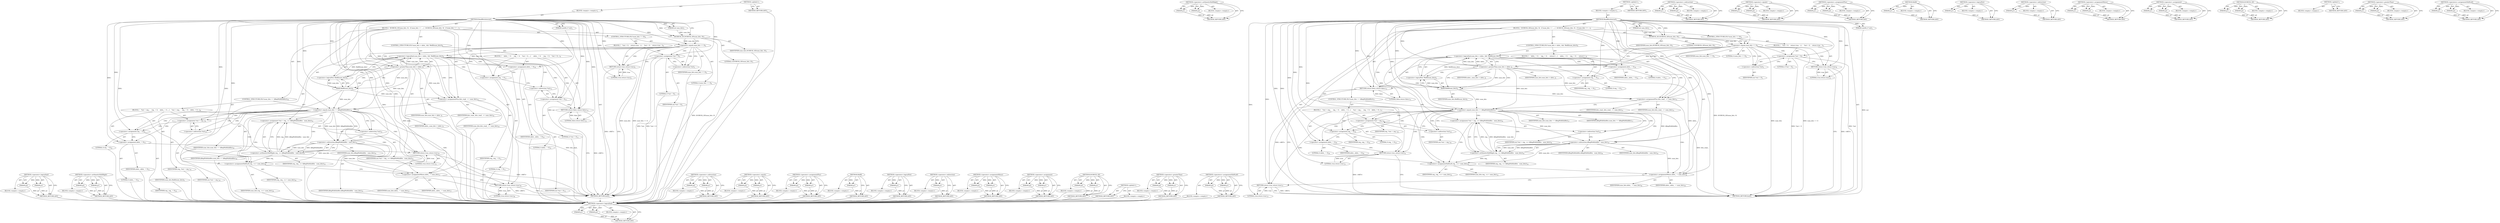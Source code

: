 digraph "&lt;operators&gt;.assignmentShiftLeft" {
vulnerable_119 [label=<(METHOD,&lt;operator&gt;.logicalAnd)>];
vulnerable_120 [label=<(PARAM,p1)>];
vulnerable_121 [label=<(PARAM,p2)>];
vulnerable_122 [label=<(BLOCK,&lt;empty&gt;,&lt;empty&gt;)>];
vulnerable_123 [label=<(METHOD_RETURN,ANY)>];
vulnerable_142 [label=<(METHOD,&lt;operator&gt;.arithmeticShiftRight)>];
vulnerable_143 [label=<(PARAM,p1)>];
vulnerable_144 [label=<(PARAM,p2)>];
vulnerable_145 [label=<(BLOCK,&lt;empty&gt;,&lt;empty&gt;)>];
vulnerable_146 [label=<(METHOD_RETURN,ANY)>];
vulnerable_6 [label=<(METHOD,&lt;global&gt;)<SUB>1</SUB>>];
vulnerable_7 [label=<(BLOCK,&lt;empty&gt;,&lt;empty&gt;)<SUB>1</SUB>>];
vulnerable_8 [label=<(METHOD,ReadBitsInternal)<SUB>1</SUB>>];
vulnerable_9 [label=<(PARAM,int num_bits)<SUB>1</SUB>>];
vulnerable_10 [label=<(PARAM,uint64_t* out)<SUB>1</SUB>>];
vulnerable_11 [label=<(BLOCK,{
  DCHECK_GE(num_bits, 0);

  if (num_bits == ...,{
  DCHECK_GE(num_bits, 0);

  if (num_bits == ...)<SUB>1</SUB>>];
vulnerable_12 [label=<(DCHECK_GE,DCHECK_GE(num_bits, 0))<SUB>2</SUB>>];
vulnerable_13 [label=<(IDENTIFIER,num_bits,DCHECK_GE(num_bits, 0))<SUB>2</SUB>>];
vulnerable_14 [label=<(LITERAL,0,DCHECK_GE(num_bits, 0))<SUB>2</SUB>>];
vulnerable_15 [label=<(CONTROL_STRUCTURE,IF,if (num_bits == 0))<SUB>4</SUB>>];
vulnerable_16 [label=<(&lt;operator&gt;.equals,num_bits == 0)<SUB>4</SUB>>];
vulnerable_17 [label=<(IDENTIFIER,num_bits,num_bits == 0)<SUB>4</SUB>>];
vulnerable_18 [label=<(LITERAL,0,num_bits == 0)<SUB>4</SUB>>];
vulnerable_19 [label=<(BLOCK,{
    *out = 0;
    return true;
  },{
    *out = 0;
    return true;
  })<SUB>4</SUB>>];
vulnerable_20 [label=<(&lt;operator&gt;.assignment,*out = 0)<SUB>5</SUB>>];
vulnerable_21 [label=<(&lt;operator&gt;.indirection,*out)<SUB>5</SUB>>];
vulnerable_22 [label=<(IDENTIFIER,out,*out = 0)<SUB>5</SUB>>];
vulnerable_23 [label=<(LITERAL,0,*out = 0)<SUB>5</SUB>>];
vulnerable_24 [label=<(RETURN,return true;,return true;)<SUB>6</SUB>>];
vulnerable_25 [label=<(LITERAL,true,return true;)<SUB>6</SUB>>];
vulnerable_26 [label=<(CONTROL_STRUCTURE,IF,if (num_bits &gt; nbits_ &amp;&amp; !Refill(num_bits)))<SUB>9</SUB>>];
vulnerable_27 [label=<(&lt;operator&gt;.logicalAnd,num_bits &gt; nbits_ &amp;&amp; !Refill(num_bits))<SUB>9</SUB>>];
vulnerable_28 [label=<(&lt;operator&gt;.greaterThan,num_bits &gt; nbits_)<SUB>9</SUB>>];
vulnerable_29 [label=<(IDENTIFIER,num_bits,num_bits &gt; nbits_)<SUB>9</SUB>>];
vulnerable_30 [label=<(IDENTIFIER,nbits_,num_bits &gt; nbits_)<SUB>9</SUB>>];
vulnerable_31 [label=<(&lt;operator&gt;.logicalNot,!Refill(num_bits))<SUB>9</SUB>>];
vulnerable_32 [label=<(Refill,Refill(num_bits))<SUB>9</SUB>>];
vulnerable_33 [label=<(IDENTIFIER,num_bits,Refill(num_bits))<SUB>9</SUB>>];
vulnerable_34 [label=<(BLOCK,{
     nbits_ = 0;
     reg_ = 0;
     return f...,{
     nbits_ = 0;
     reg_ = 0;
     return f...)<SUB>9</SUB>>];
vulnerable_35 [label=<(&lt;operator&gt;.assignment,nbits_ = 0)<SUB>10</SUB>>];
vulnerable_36 [label=<(IDENTIFIER,nbits_,nbits_ = 0)<SUB>10</SUB>>];
vulnerable_37 [label=<(LITERAL,0,nbits_ = 0)<SUB>10</SUB>>];
vulnerable_38 [label=<(&lt;operator&gt;.assignment,reg_ = 0)<SUB>11</SUB>>];
vulnerable_39 [label=<(IDENTIFIER,reg_,reg_ = 0)<SUB>11</SUB>>];
vulnerable_40 [label=<(LITERAL,0,reg_ = 0)<SUB>11</SUB>>];
vulnerable_41 [label=<(RETURN,return false;,return false;)<SUB>12</SUB>>];
vulnerable_42 [label=<(LITERAL,false,return false;)<SUB>12</SUB>>];
vulnerable_43 [label=<(&lt;operator&gt;.assignmentPlus,bits_read_ += num_bits)<SUB>15</SUB>>];
vulnerable_44 [label=<(IDENTIFIER,bits_read_,bits_read_ += num_bits)<SUB>15</SUB>>];
vulnerable_45 [label=<(IDENTIFIER,num_bits,bits_read_ += num_bits)<SUB>15</SUB>>];
vulnerable_46 [label=<(CONTROL_STRUCTURE,IF,if (num_bits == kRegWidthInBits))<SUB>17</SUB>>];
vulnerable_47 [label=<(&lt;operator&gt;.equals,num_bits == kRegWidthInBits)<SUB>17</SUB>>];
vulnerable_48 [label=<(IDENTIFIER,num_bits,num_bits == kRegWidthInBits)<SUB>17</SUB>>];
vulnerable_49 [label=<(IDENTIFIER,kRegWidthInBits,num_bits == kRegWidthInBits)<SUB>17</SUB>>];
vulnerable_50 [label=<(BLOCK,{
    *out = reg_;
    reg_ = 0;
    nbits_ = 0...,{
    *out = reg_;
    reg_ = 0;
    nbits_ = 0...)<SUB>17</SUB>>];
vulnerable_51 [label=<(&lt;operator&gt;.assignment,*out = reg_)<SUB>18</SUB>>];
vulnerable_52 [label=<(&lt;operator&gt;.indirection,*out)<SUB>18</SUB>>];
vulnerable_53 [label=<(IDENTIFIER,out,*out = reg_)<SUB>18</SUB>>];
vulnerable_54 [label=<(IDENTIFIER,reg_,*out = reg_)<SUB>18</SUB>>];
vulnerable_55 [label=<(&lt;operator&gt;.assignment,reg_ = 0)<SUB>19</SUB>>];
vulnerable_56 [label=<(IDENTIFIER,reg_,reg_ = 0)<SUB>19</SUB>>];
vulnerable_57 [label=<(LITERAL,0,reg_ = 0)<SUB>19</SUB>>];
vulnerable_58 [label=<(&lt;operator&gt;.assignment,nbits_ = 0)<SUB>20</SUB>>];
vulnerable_59 [label=<(IDENTIFIER,nbits_,nbits_ = 0)<SUB>20</SUB>>];
vulnerable_60 [label=<(LITERAL,0,nbits_ = 0)<SUB>20</SUB>>];
vulnerable_61 [label=<(RETURN,return true;,return true;)<SUB>21</SUB>>];
vulnerable_62 [label=<(LITERAL,true,return true;)<SUB>21</SUB>>];
vulnerable_63 [label=<(&lt;operator&gt;.assignment,*out = reg_ &gt;&gt; (kRegWidthInBits - num_bits))<SUB>24</SUB>>];
vulnerable_64 [label=<(&lt;operator&gt;.indirection,*out)<SUB>24</SUB>>];
vulnerable_65 [label=<(IDENTIFIER,out,*out = reg_ &gt;&gt; (kRegWidthInBits - num_bits))<SUB>24</SUB>>];
vulnerable_66 [label=<(&lt;operator&gt;.arithmeticShiftRight,reg_ &gt;&gt; (kRegWidthInBits - num_bits))<SUB>24</SUB>>];
vulnerable_67 [label=<(IDENTIFIER,reg_,reg_ &gt;&gt; (kRegWidthInBits - num_bits))<SUB>24</SUB>>];
vulnerable_68 [label=<(&lt;operator&gt;.subtraction,kRegWidthInBits - num_bits)<SUB>24</SUB>>];
vulnerable_69 [label=<(IDENTIFIER,kRegWidthInBits,kRegWidthInBits - num_bits)<SUB>24</SUB>>];
vulnerable_70 [label=<(IDENTIFIER,num_bits,kRegWidthInBits - num_bits)<SUB>24</SUB>>];
vulnerable_71 [label=<(&lt;operators&gt;.assignmentShiftLeft,reg_ &lt;&lt;= num_bits)<SUB>25</SUB>>];
vulnerable_72 [label=<(IDENTIFIER,reg_,reg_ &lt;&lt;= num_bits)<SUB>25</SUB>>];
vulnerable_73 [label=<(IDENTIFIER,num_bits,reg_ &lt;&lt;= num_bits)<SUB>25</SUB>>];
vulnerable_74 [label=<(&lt;operator&gt;.assignmentMinus,nbits_ -= num_bits)<SUB>26</SUB>>];
vulnerable_75 [label=<(IDENTIFIER,nbits_,nbits_ -= num_bits)<SUB>26</SUB>>];
vulnerable_76 [label=<(IDENTIFIER,num_bits,nbits_ -= num_bits)<SUB>26</SUB>>];
vulnerable_77 [label=<(RETURN,return true;,return true;)<SUB>27</SUB>>];
vulnerable_78 [label=<(LITERAL,true,return true;)<SUB>27</SUB>>];
vulnerable_79 [label=<(METHOD_RETURN,bool)<SUB>1</SUB>>];
vulnerable_81 [label=<(METHOD_RETURN,ANY)<SUB>1</SUB>>];
vulnerable_147 [label=<(METHOD,&lt;operator&gt;.subtraction)>];
vulnerable_148 [label=<(PARAM,p1)>];
vulnerable_149 [label=<(PARAM,p2)>];
vulnerable_150 [label=<(BLOCK,&lt;empty&gt;,&lt;empty&gt;)>];
vulnerable_151 [label=<(METHOD_RETURN,ANY)>];
vulnerable_105 [label=<(METHOD,&lt;operator&gt;.equals)>];
vulnerable_106 [label=<(PARAM,p1)>];
vulnerable_107 [label=<(PARAM,p2)>];
vulnerable_108 [label=<(BLOCK,&lt;empty&gt;,&lt;empty&gt;)>];
vulnerable_109 [label=<(METHOD_RETURN,ANY)>];
vulnerable_137 [label=<(METHOD,&lt;operator&gt;.assignmentPlus)>];
vulnerable_138 [label=<(PARAM,p1)>];
vulnerable_139 [label=<(PARAM,p2)>];
vulnerable_140 [label=<(BLOCK,&lt;empty&gt;,&lt;empty&gt;)>];
vulnerable_141 [label=<(METHOD_RETURN,ANY)>];
vulnerable_133 [label=<(METHOD,Refill)>];
vulnerable_134 [label=<(PARAM,p1)>];
vulnerable_135 [label=<(BLOCK,&lt;empty&gt;,&lt;empty&gt;)>];
vulnerable_136 [label=<(METHOD_RETURN,ANY)>];
vulnerable_129 [label=<(METHOD,&lt;operator&gt;.logicalNot)>];
vulnerable_130 [label=<(PARAM,p1)>];
vulnerable_131 [label=<(BLOCK,&lt;empty&gt;,&lt;empty&gt;)>];
vulnerable_132 [label=<(METHOD_RETURN,ANY)>];
vulnerable_115 [label=<(METHOD,&lt;operator&gt;.indirection)>];
vulnerable_116 [label=<(PARAM,p1)>];
vulnerable_117 [label=<(BLOCK,&lt;empty&gt;,&lt;empty&gt;)>];
vulnerable_118 [label=<(METHOD_RETURN,ANY)>];
vulnerable_157 [label=<(METHOD,&lt;operator&gt;.assignmentMinus)>];
vulnerable_158 [label=<(PARAM,p1)>];
vulnerable_159 [label=<(PARAM,p2)>];
vulnerable_160 [label=<(BLOCK,&lt;empty&gt;,&lt;empty&gt;)>];
vulnerable_161 [label=<(METHOD_RETURN,ANY)>];
vulnerable_110 [label=<(METHOD,&lt;operator&gt;.assignment)>];
vulnerable_111 [label=<(PARAM,p1)>];
vulnerable_112 [label=<(PARAM,p2)>];
vulnerable_113 [label=<(BLOCK,&lt;empty&gt;,&lt;empty&gt;)>];
vulnerable_114 [label=<(METHOD_RETURN,ANY)>];
vulnerable_100 [label=<(METHOD,DCHECK_GE)>];
vulnerable_101 [label=<(PARAM,p1)>];
vulnerable_102 [label=<(PARAM,p2)>];
vulnerable_103 [label=<(BLOCK,&lt;empty&gt;,&lt;empty&gt;)>];
vulnerable_104 [label=<(METHOD_RETURN,ANY)>];
vulnerable_94 [label=<(METHOD,&lt;global&gt;)<SUB>1</SUB>>];
vulnerable_95 [label=<(BLOCK,&lt;empty&gt;,&lt;empty&gt;)>];
vulnerable_96 [label=<(METHOD_RETURN,ANY)>];
vulnerable_124 [label=<(METHOD,&lt;operator&gt;.greaterThan)>];
vulnerable_125 [label=<(PARAM,p1)>];
vulnerable_126 [label=<(PARAM,p2)>];
vulnerable_127 [label=<(BLOCK,&lt;empty&gt;,&lt;empty&gt;)>];
vulnerable_128 [label=<(METHOD_RETURN,ANY)>];
vulnerable_152 [label=<(METHOD,&lt;operators&gt;.assignmentShiftLeft)>];
vulnerable_153 [label=<(PARAM,p1)>];
vulnerable_154 [label=<(PARAM,p2)>];
vulnerable_155 [label=<(BLOCK,&lt;empty&gt;,&lt;empty&gt;)>];
vulnerable_156 [label=<(METHOD_RETURN,ANY)>];
fixed_123 [label=<(METHOD,&lt;operator&gt;.logicalAnd)>];
fixed_124 [label=<(PARAM,p1)>];
fixed_125 [label=<(PARAM,p2)>];
fixed_126 [label=<(BLOCK,&lt;empty&gt;,&lt;empty&gt;)>];
fixed_127 [label=<(METHOD_RETURN,ANY)>];
fixed_146 [label=<(METHOD,&lt;operator&gt;.arithmeticShiftRight)>];
fixed_147 [label=<(PARAM,p1)>];
fixed_148 [label=<(PARAM,p2)>];
fixed_149 [label=<(BLOCK,&lt;empty&gt;,&lt;empty&gt;)>];
fixed_150 [label=<(METHOD_RETURN,ANY)>];
fixed_6 [label=<(METHOD,&lt;global&gt;)<SUB>1</SUB>>];
fixed_7 [label=<(BLOCK,&lt;empty&gt;,&lt;empty&gt;)<SUB>1</SUB>>];
fixed_8 [label=<(METHOD,ReadBitsInternal)<SUB>1</SUB>>];
fixed_9 [label=<(PARAM,int num_bits)<SUB>1</SUB>>];
fixed_10 [label=<(PARAM,uint64_t* out)<SUB>1</SUB>>];
fixed_11 [label=<(BLOCK,{
  DCHECK_GE(num_bits, 0);

  if (num_bits == ...,{
  DCHECK_GE(num_bits, 0);

  if (num_bits == ...)<SUB>1</SUB>>];
fixed_12 [label=<(DCHECK_GE,DCHECK_GE(num_bits, 0))<SUB>2</SUB>>];
fixed_13 [label=<(IDENTIFIER,num_bits,DCHECK_GE(num_bits, 0))<SUB>2</SUB>>];
fixed_14 [label=<(LITERAL,0,DCHECK_GE(num_bits, 0))<SUB>2</SUB>>];
fixed_15 [label=<(CONTROL_STRUCTURE,IF,if (num_bits == 0))<SUB>4</SUB>>];
fixed_16 [label=<(&lt;operator&gt;.equals,num_bits == 0)<SUB>4</SUB>>];
fixed_17 [label=<(IDENTIFIER,num_bits,num_bits == 0)<SUB>4</SUB>>];
fixed_18 [label=<(LITERAL,0,num_bits == 0)<SUB>4</SUB>>];
fixed_19 [label=<(BLOCK,{
    *out = 0;
    return true;
  },{
    *out = 0;
    return true;
  })<SUB>4</SUB>>];
fixed_20 [label=<(&lt;operator&gt;.assignment,*out = 0)<SUB>5</SUB>>];
fixed_21 [label=<(&lt;operator&gt;.indirection,*out)<SUB>5</SUB>>];
fixed_22 [label=<(IDENTIFIER,out,*out = 0)<SUB>5</SUB>>];
fixed_23 [label=<(LITERAL,0,*out = 0)<SUB>5</SUB>>];
fixed_24 [label=<(RETURN,return true;,return true;)<SUB>6</SUB>>];
fixed_25 [label=<(LITERAL,true,return true;)<SUB>6</SUB>>];
fixed_26 [label=<(CONTROL_STRUCTURE,IF,if (num_bits &gt; nbits_ &amp;&amp; !Refill(num_bits)))<SUB>9</SUB>>];
fixed_27 [label=<(&lt;operator&gt;.logicalAnd,num_bits &gt; nbits_ &amp;&amp; !Refill(num_bits))<SUB>9</SUB>>];
fixed_28 [label=<(&lt;operator&gt;.greaterThan,num_bits &gt; nbits_)<SUB>9</SUB>>];
fixed_29 [label=<(IDENTIFIER,num_bits,num_bits &gt; nbits_)<SUB>9</SUB>>];
fixed_30 [label=<(IDENTIFIER,nbits_,num_bits &gt; nbits_)<SUB>9</SUB>>];
fixed_31 [label=<(&lt;operator&gt;.logicalNot,!Refill(num_bits))<SUB>9</SUB>>];
fixed_32 [label=<(Refill,Refill(num_bits))<SUB>9</SUB>>];
fixed_33 [label=<(IDENTIFIER,num_bits,Refill(num_bits))<SUB>9</SUB>>];
fixed_34 [label=<(BLOCK,{
     nbits_ = 0;
     reg_ = 0;
    *out = 0;...,{
     nbits_ = 0;
     reg_ = 0;
    *out = 0;...)<SUB>9</SUB>>];
fixed_35 [label=<(&lt;operator&gt;.assignment,nbits_ = 0)<SUB>10</SUB>>];
fixed_36 [label=<(IDENTIFIER,nbits_,nbits_ = 0)<SUB>10</SUB>>];
fixed_37 [label=<(LITERAL,0,nbits_ = 0)<SUB>10</SUB>>];
fixed_38 [label=<(&lt;operator&gt;.assignment,reg_ = 0)<SUB>11</SUB>>];
fixed_39 [label=<(IDENTIFIER,reg_,reg_ = 0)<SUB>11</SUB>>];
fixed_40 [label=<(LITERAL,0,reg_ = 0)<SUB>11</SUB>>];
fixed_41 [label=<(&lt;operator&gt;.assignment,*out = 0)<SUB>12</SUB>>];
fixed_42 [label=<(&lt;operator&gt;.indirection,*out)<SUB>12</SUB>>];
fixed_43 [label=<(IDENTIFIER,out,*out = 0)<SUB>12</SUB>>];
fixed_44 [label=<(LITERAL,0,*out = 0)<SUB>12</SUB>>];
fixed_45 [label=<(RETURN,return false;,return false;)<SUB>13</SUB>>];
fixed_46 [label=<(LITERAL,false,return false;)<SUB>13</SUB>>];
fixed_47 [label=<(&lt;operator&gt;.assignmentPlus,bits_read_ += num_bits)<SUB>16</SUB>>];
fixed_48 [label=<(IDENTIFIER,bits_read_,bits_read_ += num_bits)<SUB>16</SUB>>];
fixed_49 [label=<(IDENTIFIER,num_bits,bits_read_ += num_bits)<SUB>16</SUB>>];
fixed_50 [label=<(CONTROL_STRUCTURE,IF,if (num_bits == kRegWidthInBits))<SUB>18</SUB>>];
fixed_51 [label=<(&lt;operator&gt;.equals,num_bits == kRegWidthInBits)<SUB>18</SUB>>];
fixed_52 [label=<(IDENTIFIER,num_bits,num_bits == kRegWidthInBits)<SUB>18</SUB>>];
fixed_53 [label=<(IDENTIFIER,kRegWidthInBits,num_bits == kRegWidthInBits)<SUB>18</SUB>>];
fixed_54 [label=<(BLOCK,{
    *out = reg_;
    reg_ = 0;
    nbits_ = 0...,{
    *out = reg_;
    reg_ = 0;
    nbits_ = 0...)<SUB>18</SUB>>];
fixed_55 [label=<(&lt;operator&gt;.assignment,*out = reg_)<SUB>19</SUB>>];
fixed_56 [label=<(&lt;operator&gt;.indirection,*out)<SUB>19</SUB>>];
fixed_57 [label=<(IDENTIFIER,out,*out = reg_)<SUB>19</SUB>>];
fixed_58 [label=<(IDENTIFIER,reg_,*out = reg_)<SUB>19</SUB>>];
fixed_59 [label=<(&lt;operator&gt;.assignment,reg_ = 0)<SUB>20</SUB>>];
fixed_60 [label=<(IDENTIFIER,reg_,reg_ = 0)<SUB>20</SUB>>];
fixed_61 [label=<(LITERAL,0,reg_ = 0)<SUB>20</SUB>>];
fixed_62 [label=<(&lt;operator&gt;.assignment,nbits_ = 0)<SUB>21</SUB>>];
fixed_63 [label=<(IDENTIFIER,nbits_,nbits_ = 0)<SUB>21</SUB>>];
fixed_64 [label=<(LITERAL,0,nbits_ = 0)<SUB>21</SUB>>];
fixed_65 [label=<(RETURN,return true;,return true;)<SUB>22</SUB>>];
fixed_66 [label=<(LITERAL,true,return true;)<SUB>22</SUB>>];
fixed_67 [label=<(&lt;operator&gt;.assignment,*out = reg_ &gt;&gt; (kRegWidthInBits - num_bits))<SUB>25</SUB>>];
fixed_68 [label=<(&lt;operator&gt;.indirection,*out)<SUB>25</SUB>>];
fixed_69 [label=<(IDENTIFIER,out,*out = reg_ &gt;&gt; (kRegWidthInBits - num_bits))<SUB>25</SUB>>];
fixed_70 [label=<(&lt;operator&gt;.arithmeticShiftRight,reg_ &gt;&gt; (kRegWidthInBits - num_bits))<SUB>25</SUB>>];
fixed_71 [label=<(IDENTIFIER,reg_,reg_ &gt;&gt; (kRegWidthInBits - num_bits))<SUB>25</SUB>>];
fixed_72 [label=<(&lt;operator&gt;.subtraction,kRegWidthInBits - num_bits)<SUB>25</SUB>>];
fixed_73 [label=<(IDENTIFIER,kRegWidthInBits,kRegWidthInBits - num_bits)<SUB>25</SUB>>];
fixed_74 [label=<(IDENTIFIER,num_bits,kRegWidthInBits - num_bits)<SUB>25</SUB>>];
fixed_75 [label=<(&lt;operators&gt;.assignmentShiftLeft,reg_ &lt;&lt;= num_bits)<SUB>26</SUB>>];
fixed_76 [label=<(IDENTIFIER,reg_,reg_ &lt;&lt;= num_bits)<SUB>26</SUB>>];
fixed_77 [label=<(IDENTIFIER,num_bits,reg_ &lt;&lt;= num_bits)<SUB>26</SUB>>];
fixed_78 [label=<(&lt;operator&gt;.assignmentMinus,nbits_ -= num_bits)<SUB>27</SUB>>];
fixed_79 [label=<(IDENTIFIER,nbits_,nbits_ -= num_bits)<SUB>27</SUB>>];
fixed_80 [label=<(IDENTIFIER,num_bits,nbits_ -= num_bits)<SUB>27</SUB>>];
fixed_81 [label=<(RETURN,return true;,return true;)<SUB>28</SUB>>];
fixed_82 [label=<(LITERAL,true,return true;)<SUB>28</SUB>>];
fixed_83 [label=<(METHOD_RETURN,bool)<SUB>1</SUB>>];
fixed_85 [label=<(METHOD_RETURN,ANY)<SUB>1</SUB>>];
fixed_151 [label=<(METHOD,&lt;operator&gt;.subtraction)>];
fixed_152 [label=<(PARAM,p1)>];
fixed_153 [label=<(PARAM,p2)>];
fixed_154 [label=<(BLOCK,&lt;empty&gt;,&lt;empty&gt;)>];
fixed_155 [label=<(METHOD_RETURN,ANY)>];
fixed_109 [label=<(METHOD,&lt;operator&gt;.equals)>];
fixed_110 [label=<(PARAM,p1)>];
fixed_111 [label=<(PARAM,p2)>];
fixed_112 [label=<(BLOCK,&lt;empty&gt;,&lt;empty&gt;)>];
fixed_113 [label=<(METHOD_RETURN,ANY)>];
fixed_141 [label=<(METHOD,&lt;operator&gt;.assignmentPlus)>];
fixed_142 [label=<(PARAM,p1)>];
fixed_143 [label=<(PARAM,p2)>];
fixed_144 [label=<(BLOCK,&lt;empty&gt;,&lt;empty&gt;)>];
fixed_145 [label=<(METHOD_RETURN,ANY)>];
fixed_137 [label=<(METHOD,Refill)>];
fixed_138 [label=<(PARAM,p1)>];
fixed_139 [label=<(BLOCK,&lt;empty&gt;,&lt;empty&gt;)>];
fixed_140 [label=<(METHOD_RETURN,ANY)>];
fixed_133 [label=<(METHOD,&lt;operator&gt;.logicalNot)>];
fixed_134 [label=<(PARAM,p1)>];
fixed_135 [label=<(BLOCK,&lt;empty&gt;,&lt;empty&gt;)>];
fixed_136 [label=<(METHOD_RETURN,ANY)>];
fixed_119 [label=<(METHOD,&lt;operator&gt;.indirection)>];
fixed_120 [label=<(PARAM,p1)>];
fixed_121 [label=<(BLOCK,&lt;empty&gt;,&lt;empty&gt;)>];
fixed_122 [label=<(METHOD_RETURN,ANY)>];
fixed_161 [label=<(METHOD,&lt;operator&gt;.assignmentMinus)>];
fixed_162 [label=<(PARAM,p1)>];
fixed_163 [label=<(PARAM,p2)>];
fixed_164 [label=<(BLOCK,&lt;empty&gt;,&lt;empty&gt;)>];
fixed_165 [label=<(METHOD_RETURN,ANY)>];
fixed_114 [label=<(METHOD,&lt;operator&gt;.assignment)>];
fixed_115 [label=<(PARAM,p1)>];
fixed_116 [label=<(PARAM,p2)>];
fixed_117 [label=<(BLOCK,&lt;empty&gt;,&lt;empty&gt;)>];
fixed_118 [label=<(METHOD_RETURN,ANY)>];
fixed_104 [label=<(METHOD,DCHECK_GE)>];
fixed_105 [label=<(PARAM,p1)>];
fixed_106 [label=<(PARAM,p2)>];
fixed_107 [label=<(BLOCK,&lt;empty&gt;,&lt;empty&gt;)>];
fixed_108 [label=<(METHOD_RETURN,ANY)>];
fixed_98 [label=<(METHOD,&lt;global&gt;)<SUB>1</SUB>>];
fixed_99 [label=<(BLOCK,&lt;empty&gt;,&lt;empty&gt;)>];
fixed_100 [label=<(METHOD_RETURN,ANY)>];
fixed_128 [label=<(METHOD,&lt;operator&gt;.greaterThan)>];
fixed_129 [label=<(PARAM,p1)>];
fixed_130 [label=<(PARAM,p2)>];
fixed_131 [label=<(BLOCK,&lt;empty&gt;,&lt;empty&gt;)>];
fixed_132 [label=<(METHOD_RETURN,ANY)>];
fixed_156 [label=<(METHOD,&lt;operators&gt;.assignmentShiftLeft)>];
fixed_157 [label=<(PARAM,p1)>];
fixed_158 [label=<(PARAM,p2)>];
fixed_159 [label=<(BLOCK,&lt;empty&gt;,&lt;empty&gt;)>];
fixed_160 [label=<(METHOD_RETURN,ANY)>];
vulnerable_119 -> vulnerable_120  [key=0, label="AST: "];
vulnerable_119 -> vulnerable_120  [key=1, label="DDG: "];
vulnerable_119 -> vulnerable_122  [key=0, label="AST: "];
vulnerable_119 -> vulnerable_121  [key=0, label="AST: "];
vulnerable_119 -> vulnerable_121  [key=1, label="DDG: "];
vulnerable_119 -> vulnerable_123  [key=0, label="AST: "];
vulnerable_119 -> vulnerable_123  [key=1, label="CFG: "];
vulnerable_120 -> vulnerable_123  [key=0, label="DDG: p1"];
vulnerable_121 -> vulnerable_123  [key=0, label="DDG: p2"];
vulnerable_142 -> vulnerable_143  [key=0, label="AST: "];
vulnerable_142 -> vulnerable_143  [key=1, label="DDG: "];
vulnerable_142 -> vulnerable_145  [key=0, label="AST: "];
vulnerable_142 -> vulnerable_144  [key=0, label="AST: "];
vulnerable_142 -> vulnerable_144  [key=1, label="DDG: "];
vulnerable_142 -> vulnerable_146  [key=0, label="AST: "];
vulnerable_142 -> vulnerable_146  [key=1, label="CFG: "];
vulnerable_143 -> vulnerable_146  [key=0, label="DDG: p1"];
vulnerable_144 -> vulnerable_146  [key=0, label="DDG: p2"];
vulnerable_6 -> vulnerable_7  [key=0, label="AST: "];
vulnerable_6 -> vulnerable_81  [key=0, label="AST: "];
vulnerable_6 -> vulnerable_81  [key=1, label="CFG: "];
vulnerable_7 -> vulnerable_8  [key=0, label="AST: "];
vulnerable_8 -> vulnerable_9  [key=0, label="AST: "];
vulnerable_8 -> vulnerable_9  [key=1, label="DDG: "];
vulnerable_8 -> vulnerable_10  [key=0, label="AST: "];
vulnerable_8 -> vulnerable_10  [key=1, label="DDG: "];
vulnerable_8 -> vulnerable_11  [key=0, label="AST: "];
vulnerable_8 -> vulnerable_79  [key=0, label="AST: "];
vulnerable_8 -> vulnerable_12  [key=0, label="CFG: "];
vulnerable_8 -> vulnerable_12  [key=1, label="DDG: "];
vulnerable_8 -> vulnerable_43  [key=0, label="DDG: "];
vulnerable_8 -> vulnerable_71  [key=0, label="DDG: "];
vulnerable_8 -> vulnerable_74  [key=0, label="DDG: "];
vulnerable_8 -> vulnerable_77  [key=0, label="DDG: "];
vulnerable_8 -> vulnerable_78  [key=0, label="DDG: "];
vulnerable_8 -> vulnerable_16  [key=0, label="DDG: "];
vulnerable_8 -> vulnerable_20  [key=0, label="DDG: "];
vulnerable_8 -> vulnerable_24  [key=0, label="DDG: "];
vulnerable_8 -> vulnerable_35  [key=0, label="DDG: "];
vulnerable_8 -> vulnerable_38  [key=0, label="DDG: "];
vulnerable_8 -> vulnerable_41  [key=0, label="DDG: "];
vulnerable_8 -> vulnerable_47  [key=0, label="DDG: "];
vulnerable_8 -> vulnerable_51  [key=0, label="DDG: "];
vulnerable_8 -> vulnerable_55  [key=0, label="DDG: "];
vulnerable_8 -> vulnerable_58  [key=0, label="DDG: "];
vulnerable_8 -> vulnerable_61  [key=0, label="DDG: "];
vulnerable_8 -> vulnerable_66  [key=0, label="DDG: "];
vulnerable_8 -> vulnerable_25  [key=0, label="DDG: "];
vulnerable_8 -> vulnerable_28  [key=0, label="DDG: "];
vulnerable_8 -> vulnerable_42  [key=0, label="DDG: "];
vulnerable_8 -> vulnerable_62  [key=0, label="DDG: "];
vulnerable_8 -> vulnerable_68  [key=0, label="DDG: "];
vulnerable_8 -> vulnerable_32  [key=0, label="DDG: "];
vulnerable_9 -> vulnerable_12  [key=0, label="DDG: num_bits"];
vulnerable_10 -> vulnerable_79  [key=0, label="DDG: out"];
vulnerable_11 -> vulnerable_12  [key=0, label="AST: "];
vulnerable_11 -> vulnerable_15  [key=0, label="AST: "];
vulnerable_11 -> vulnerable_26  [key=0, label="AST: "];
vulnerable_11 -> vulnerable_43  [key=0, label="AST: "];
vulnerable_11 -> vulnerable_46  [key=0, label="AST: "];
vulnerable_11 -> vulnerable_63  [key=0, label="AST: "];
vulnerable_11 -> vulnerable_71  [key=0, label="AST: "];
vulnerable_11 -> vulnerable_74  [key=0, label="AST: "];
vulnerable_11 -> vulnerable_77  [key=0, label="AST: "];
vulnerable_12 -> vulnerable_13  [key=0, label="AST: "];
vulnerable_12 -> vulnerable_14  [key=0, label="AST: "];
vulnerable_12 -> vulnerable_16  [key=0, label="CFG: "];
vulnerable_12 -> vulnerable_16  [key=1, label="DDG: num_bits"];
vulnerable_12 -> vulnerable_79  [key=0, label="DDG: DCHECK_GE(num_bits, 0)"];
vulnerable_15 -> vulnerable_16  [key=0, label="AST: "];
vulnerable_15 -> vulnerable_19  [key=0, label="AST: "];
vulnerable_16 -> vulnerable_17  [key=0, label="AST: "];
vulnerable_16 -> vulnerable_18  [key=0, label="AST: "];
vulnerable_16 -> vulnerable_21  [key=0, label="CFG: "];
vulnerable_16 -> vulnerable_21  [key=1, label="CDG: "];
vulnerable_16 -> vulnerable_28  [key=0, label="CFG: "];
vulnerable_16 -> vulnerable_28  [key=1, label="DDG: num_bits"];
vulnerable_16 -> vulnerable_28  [key=2, label="CDG: "];
vulnerable_16 -> vulnerable_79  [key=0, label="DDG: num_bits"];
vulnerable_16 -> vulnerable_79  [key=1, label="DDG: num_bits == 0"];
vulnerable_16 -> vulnerable_20  [key=0, label="CDG: "];
vulnerable_16 -> vulnerable_27  [key=0, label="CDG: "];
vulnerable_16 -> vulnerable_24  [key=0, label="CDG: "];
vulnerable_19 -> vulnerable_20  [key=0, label="AST: "];
vulnerable_19 -> vulnerable_24  [key=0, label="AST: "];
vulnerable_20 -> vulnerable_21  [key=0, label="AST: "];
vulnerable_20 -> vulnerable_23  [key=0, label="AST: "];
vulnerable_20 -> vulnerable_24  [key=0, label="CFG: "];
vulnerable_20 -> vulnerable_79  [key=0, label="DDG: *out"];
vulnerable_20 -> vulnerable_79  [key=1, label="DDG: *out = 0"];
vulnerable_21 -> vulnerable_22  [key=0, label="AST: "];
vulnerable_21 -> vulnerable_20  [key=0, label="CFG: "];
vulnerable_24 -> vulnerable_25  [key=0, label="AST: "];
vulnerable_24 -> vulnerable_79  [key=0, label="CFG: "];
vulnerable_24 -> vulnerable_79  [key=1, label="DDG: &lt;RET&gt;"];
vulnerable_25 -> vulnerable_24  [key=0, label="DDG: true"];
vulnerable_26 -> vulnerable_27  [key=0, label="AST: "];
vulnerable_26 -> vulnerable_34  [key=0, label="AST: "];
vulnerable_27 -> vulnerable_28  [key=0, label="AST: "];
vulnerable_27 -> vulnerable_31  [key=0, label="AST: "];
vulnerable_27 -> vulnerable_35  [key=0, label="CFG: "];
vulnerable_27 -> vulnerable_35  [key=1, label="CDG: "];
vulnerable_27 -> vulnerable_43  [key=0, label="CFG: "];
vulnerable_27 -> vulnerable_43  [key=1, label="CDG: "];
vulnerable_27 -> vulnerable_47  [key=0, label="CDG: "];
vulnerable_27 -> vulnerable_38  [key=0, label="CDG: "];
vulnerable_27 -> vulnerable_41  [key=0, label="CDG: "];
vulnerable_28 -> vulnerable_29  [key=0, label="AST: "];
vulnerable_28 -> vulnerable_30  [key=0, label="AST: "];
vulnerable_28 -> vulnerable_27  [key=0, label="CFG: "];
vulnerable_28 -> vulnerable_27  [key=1, label="DDG: num_bits"];
vulnerable_28 -> vulnerable_27  [key=2, label="DDG: nbits_"];
vulnerable_28 -> vulnerable_32  [key=0, label="CFG: "];
vulnerable_28 -> vulnerable_32  [key=1, label="DDG: num_bits"];
vulnerable_28 -> vulnerable_32  [key=2, label="CDG: "];
vulnerable_28 -> vulnerable_43  [key=0, label="DDG: num_bits"];
vulnerable_28 -> vulnerable_74  [key=0, label="DDG: nbits_"];
vulnerable_28 -> vulnerable_47  [key=0, label="DDG: num_bits"];
vulnerable_28 -> vulnerable_31  [key=0, label="CDG: "];
vulnerable_31 -> vulnerable_32  [key=0, label="AST: "];
vulnerable_31 -> vulnerable_27  [key=0, label="CFG: "];
vulnerable_31 -> vulnerable_27  [key=1, label="DDG: Refill(num_bits)"];
vulnerable_32 -> vulnerable_33  [key=0, label="AST: "];
vulnerable_32 -> vulnerable_31  [key=0, label="CFG: "];
vulnerable_32 -> vulnerable_31  [key=1, label="DDG: num_bits"];
vulnerable_32 -> vulnerable_43  [key=0, label="DDG: num_bits"];
vulnerable_32 -> vulnerable_47  [key=0, label="DDG: num_bits"];
vulnerable_34 -> vulnerable_35  [key=0, label="AST: "];
vulnerable_34 -> vulnerable_38  [key=0, label="AST: "];
vulnerable_34 -> vulnerable_41  [key=0, label="AST: "];
vulnerable_35 -> vulnerable_36  [key=0, label="AST: "];
vulnerable_35 -> vulnerable_37  [key=0, label="AST: "];
vulnerable_35 -> vulnerable_38  [key=0, label="CFG: "];
vulnerable_38 -> vulnerable_39  [key=0, label="AST: "];
vulnerable_38 -> vulnerable_40  [key=0, label="AST: "];
vulnerable_38 -> vulnerable_41  [key=0, label="CFG: "];
vulnerable_41 -> vulnerable_42  [key=0, label="AST: "];
vulnerable_41 -> vulnerable_79  [key=0, label="CFG: "];
vulnerable_41 -> vulnerable_79  [key=1, label="DDG: &lt;RET&gt;"];
vulnerable_42 -> vulnerable_41  [key=0, label="DDG: false"];
vulnerable_43 -> vulnerable_44  [key=0, label="AST: "];
vulnerable_43 -> vulnerable_45  [key=0, label="AST: "];
vulnerable_43 -> vulnerable_47  [key=0, label="CFG: "];
vulnerable_43 -> vulnerable_79  [key=0, label="DDG: bits_read_"];
vulnerable_46 -> vulnerable_47  [key=0, label="AST: "];
vulnerable_46 -> vulnerable_50  [key=0, label="AST: "];
vulnerable_47 -> vulnerable_48  [key=0, label="AST: "];
vulnerable_47 -> vulnerable_49  [key=0, label="AST: "];
vulnerable_47 -> vulnerable_52  [key=0, label="CFG: "];
vulnerable_47 -> vulnerable_52  [key=1, label="CDG: "];
vulnerable_47 -> vulnerable_64  [key=0, label="CFG: "];
vulnerable_47 -> vulnerable_64  [key=1, label="CDG: "];
vulnerable_47 -> vulnerable_68  [key=0, label="DDG: kRegWidthInBits"];
vulnerable_47 -> vulnerable_68  [key=1, label="DDG: num_bits"];
vulnerable_47 -> vulnerable_68  [key=2, label="CDG: "];
vulnerable_47 -> vulnerable_77  [key=0, label="CDG: "];
vulnerable_47 -> vulnerable_51  [key=0, label="CDG: "];
vulnerable_47 -> vulnerable_66  [key=0, label="CDG: "];
vulnerable_47 -> vulnerable_74  [key=0, label="CDG: "];
vulnerable_47 -> vulnerable_58  [key=0, label="CDG: "];
vulnerable_47 -> vulnerable_61  [key=0, label="CDG: "];
vulnerable_47 -> vulnerable_71  [key=0, label="CDG: "];
vulnerable_47 -> vulnerable_63  [key=0, label="CDG: "];
vulnerable_47 -> vulnerable_55  [key=0, label="CDG: "];
vulnerable_50 -> vulnerable_51  [key=0, label="AST: "];
vulnerable_50 -> vulnerable_55  [key=0, label="AST: "];
vulnerable_50 -> vulnerable_58  [key=0, label="AST: "];
vulnerable_50 -> vulnerable_61  [key=0, label="AST: "];
vulnerable_51 -> vulnerable_52  [key=0, label="AST: "];
vulnerable_51 -> vulnerable_54  [key=0, label="AST: "];
vulnerable_51 -> vulnerable_55  [key=0, label="CFG: "];
vulnerable_52 -> vulnerable_53  [key=0, label="AST: "];
vulnerable_52 -> vulnerable_51  [key=0, label="CFG: "];
vulnerable_55 -> vulnerable_56  [key=0, label="AST: "];
vulnerable_55 -> vulnerable_57  [key=0, label="AST: "];
vulnerable_55 -> vulnerable_58  [key=0, label="CFG: "];
vulnerable_58 -> vulnerable_59  [key=0, label="AST: "];
vulnerable_58 -> vulnerable_60  [key=0, label="AST: "];
vulnerable_58 -> vulnerable_61  [key=0, label="CFG: "];
vulnerable_61 -> vulnerable_62  [key=0, label="AST: "];
vulnerable_61 -> vulnerable_79  [key=0, label="CFG: "];
vulnerable_61 -> vulnerable_79  [key=1, label="DDG: &lt;RET&gt;"];
vulnerable_62 -> vulnerable_61  [key=0, label="DDG: true"];
vulnerable_63 -> vulnerable_64  [key=0, label="AST: "];
vulnerable_63 -> vulnerable_66  [key=0, label="AST: "];
vulnerable_63 -> vulnerable_71  [key=0, label="CFG: "];
vulnerable_64 -> vulnerable_65  [key=0, label="AST: "];
vulnerable_64 -> vulnerable_68  [key=0, label="CFG: "];
vulnerable_66 -> vulnerable_67  [key=0, label="AST: "];
vulnerable_66 -> vulnerable_68  [key=0, label="AST: "];
vulnerable_66 -> vulnerable_63  [key=0, label="CFG: "];
vulnerable_66 -> vulnerable_63  [key=1, label="DDG: reg_"];
vulnerable_66 -> vulnerable_63  [key=2, label="DDG: kRegWidthInBits - num_bits"];
vulnerable_66 -> vulnerable_71  [key=0, label="DDG: reg_"];
vulnerable_68 -> vulnerable_69  [key=0, label="AST: "];
vulnerable_68 -> vulnerable_70  [key=0, label="AST: "];
vulnerable_68 -> vulnerable_66  [key=0, label="CFG: "];
vulnerable_68 -> vulnerable_66  [key=1, label="DDG: kRegWidthInBits"];
vulnerable_68 -> vulnerable_66  [key=2, label="DDG: num_bits"];
vulnerable_68 -> vulnerable_71  [key=0, label="DDG: num_bits"];
vulnerable_68 -> vulnerable_74  [key=0, label="DDG: num_bits"];
vulnerable_71 -> vulnerable_72  [key=0, label="AST: "];
vulnerable_71 -> vulnerable_73  [key=0, label="AST: "];
vulnerable_71 -> vulnerable_74  [key=0, label="CFG: "];
vulnerable_74 -> vulnerable_75  [key=0, label="AST: "];
vulnerable_74 -> vulnerable_76  [key=0, label="AST: "];
vulnerable_74 -> vulnerable_77  [key=0, label="CFG: "];
vulnerable_77 -> vulnerable_78  [key=0, label="AST: "];
vulnerable_77 -> vulnerable_79  [key=0, label="CFG: "];
vulnerable_77 -> vulnerable_79  [key=1, label="DDG: &lt;RET&gt;"];
vulnerable_78 -> vulnerable_77  [key=0, label="DDG: true"];
vulnerable_147 -> vulnerable_148  [key=0, label="AST: "];
vulnerable_147 -> vulnerable_148  [key=1, label="DDG: "];
vulnerable_147 -> vulnerable_150  [key=0, label="AST: "];
vulnerable_147 -> vulnerable_149  [key=0, label="AST: "];
vulnerable_147 -> vulnerable_149  [key=1, label="DDG: "];
vulnerable_147 -> vulnerable_151  [key=0, label="AST: "];
vulnerable_147 -> vulnerable_151  [key=1, label="CFG: "];
vulnerable_148 -> vulnerable_151  [key=0, label="DDG: p1"];
vulnerable_149 -> vulnerable_151  [key=0, label="DDG: p2"];
vulnerable_105 -> vulnerable_106  [key=0, label="AST: "];
vulnerable_105 -> vulnerable_106  [key=1, label="DDG: "];
vulnerable_105 -> vulnerable_108  [key=0, label="AST: "];
vulnerable_105 -> vulnerable_107  [key=0, label="AST: "];
vulnerable_105 -> vulnerable_107  [key=1, label="DDG: "];
vulnerable_105 -> vulnerable_109  [key=0, label="AST: "];
vulnerable_105 -> vulnerable_109  [key=1, label="CFG: "];
vulnerable_106 -> vulnerable_109  [key=0, label="DDG: p1"];
vulnerable_107 -> vulnerable_109  [key=0, label="DDG: p2"];
vulnerable_137 -> vulnerable_138  [key=0, label="AST: "];
vulnerable_137 -> vulnerable_138  [key=1, label="DDG: "];
vulnerable_137 -> vulnerable_140  [key=0, label="AST: "];
vulnerable_137 -> vulnerable_139  [key=0, label="AST: "];
vulnerable_137 -> vulnerable_139  [key=1, label="DDG: "];
vulnerable_137 -> vulnerable_141  [key=0, label="AST: "];
vulnerable_137 -> vulnerable_141  [key=1, label="CFG: "];
vulnerable_138 -> vulnerable_141  [key=0, label="DDG: p1"];
vulnerable_139 -> vulnerable_141  [key=0, label="DDG: p2"];
vulnerable_133 -> vulnerable_134  [key=0, label="AST: "];
vulnerable_133 -> vulnerable_134  [key=1, label="DDG: "];
vulnerable_133 -> vulnerable_135  [key=0, label="AST: "];
vulnerable_133 -> vulnerable_136  [key=0, label="AST: "];
vulnerable_133 -> vulnerable_136  [key=1, label="CFG: "];
vulnerable_134 -> vulnerable_136  [key=0, label="DDG: p1"];
vulnerable_129 -> vulnerable_130  [key=0, label="AST: "];
vulnerable_129 -> vulnerable_130  [key=1, label="DDG: "];
vulnerable_129 -> vulnerable_131  [key=0, label="AST: "];
vulnerable_129 -> vulnerable_132  [key=0, label="AST: "];
vulnerable_129 -> vulnerable_132  [key=1, label="CFG: "];
vulnerable_130 -> vulnerable_132  [key=0, label="DDG: p1"];
vulnerable_115 -> vulnerable_116  [key=0, label="AST: "];
vulnerable_115 -> vulnerable_116  [key=1, label="DDG: "];
vulnerable_115 -> vulnerable_117  [key=0, label="AST: "];
vulnerable_115 -> vulnerable_118  [key=0, label="AST: "];
vulnerable_115 -> vulnerable_118  [key=1, label="CFG: "];
vulnerable_116 -> vulnerable_118  [key=0, label="DDG: p1"];
vulnerable_157 -> vulnerable_158  [key=0, label="AST: "];
vulnerable_157 -> vulnerable_158  [key=1, label="DDG: "];
vulnerable_157 -> vulnerable_160  [key=0, label="AST: "];
vulnerable_157 -> vulnerable_159  [key=0, label="AST: "];
vulnerable_157 -> vulnerable_159  [key=1, label="DDG: "];
vulnerable_157 -> vulnerable_161  [key=0, label="AST: "];
vulnerable_157 -> vulnerable_161  [key=1, label="CFG: "];
vulnerable_158 -> vulnerable_161  [key=0, label="DDG: p1"];
vulnerable_159 -> vulnerable_161  [key=0, label="DDG: p2"];
vulnerable_110 -> vulnerable_111  [key=0, label="AST: "];
vulnerable_110 -> vulnerable_111  [key=1, label="DDG: "];
vulnerable_110 -> vulnerable_113  [key=0, label="AST: "];
vulnerable_110 -> vulnerable_112  [key=0, label="AST: "];
vulnerable_110 -> vulnerable_112  [key=1, label="DDG: "];
vulnerable_110 -> vulnerable_114  [key=0, label="AST: "];
vulnerable_110 -> vulnerable_114  [key=1, label="CFG: "];
vulnerable_111 -> vulnerable_114  [key=0, label="DDG: p1"];
vulnerable_112 -> vulnerable_114  [key=0, label="DDG: p2"];
vulnerable_100 -> vulnerable_101  [key=0, label="AST: "];
vulnerable_100 -> vulnerable_101  [key=1, label="DDG: "];
vulnerable_100 -> vulnerable_103  [key=0, label="AST: "];
vulnerable_100 -> vulnerable_102  [key=0, label="AST: "];
vulnerable_100 -> vulnerable_102  [key=1, label="DDG: "];
vulnerable_100 -> vulnerable_104  [key=0, label="AST: "];
vulnerable_100 -> vulnerable_104  [key=1, label="CFG: "];
vulnerable_101 -> vulnerable_104  [key=0, label="DDG: p1"];
vulnerable_102 -> vulnerable_104  [key=0, label="DDG: p2"];
vulnerable_94 -> vulnerable_95  [key=0, label="AST: "];
vulnerable_94 -> vulnerable_96  [key=0, label="AST: "];
vulnerable_94 -> vulnerable_96  [key=1, label="CFG: "];
vulnerable_124 -> vulnerable_125  [key=0, label="AST: "];
vulnerable_124 -> vulnerable_125  [key=1, label="DDG: "];
vulnerable_124 -> vulnerable_127  [key=0, label="AST: "];
vulnerable_124 -> vulnerable_126  [key=0, label="AST: "];
vulnerable_124 -> vulnerable_126  [key=1, label="DDG: "];
vulnerable_124 -> vulnerable_128  [key=0, label="AST: "];
vulnerable_124 -> vulnerable_128  [key=1, label="CFG: "];
vulnerable_125 -> vulnerable_128  [key=0, label="DDG: p1"];
vulnerable_126 -> vulnerable_128  [key=0, label="DDG: p2"];
vulnerable_152 -> vulnerable_153  [key=0, label="AST: "];
vulnerable_152 -> vulnerable_153  [key=1, label="DDG: "];
vulnerable_152 -> vulnerable_155  [key=0, label="AST: "];
vulnerable_152 -> vulnerable_154  [key=0, label="AST: "];
vulnerable_152 -> vulnerable_154  [key=1, label="DDG: "];
vulnerable_152 -> vulnerable_156  [key=0, label="AST: "];
vulnerable_152 -> vulnerable_156  [key=1, label="CFG: "];
vulnerable_153 -> vulnerable_156  [key=0, label="DDG: p1"];
vulnerable_154 -> vulnerable_156  [key=0, label="DDG: p2"];
fixed_123 -> fixed_124  [key=0, label="AST: "];
fixed_123 -> fixed_124  [key=1, label="DDG: "];
fixed_123 -> fixed_126  [key=0, label="AST: "];
fixed_123 -> fixed_125  [key=0, label="AST: "];
fixed_123 -> fixed_125  [key=1, label="DDG: "];
fixed_123 -> fixed_127  [key=0, label="AST: "];
fixed_123 -> fixed_127  [key=1, label="CFG: "];
fixed_124 -> fixed_127  [key=0, label="DDG: p1"];
fixed_125 -> fixed_127  [key=0, label="DDG: p2"];
fixed_126 -> vulnerable_119  [key=0];
fixed_127 -> vulnerable_119  [key=0];
fixed_146 -> fixed_147  [key=0, label="AST: "];
fixed_146 -> fixed_147  [key=1, label="DDG: "];
fixed_146 -> fixed_149  [key=0, label="AST: "];
fixed_146 -> fixed_148  [key=0, label="AST: "];
fixed_146 -> fixed_148  [key=1, label="DDG: "];
fixed_146 -> fixed_150  [key=0, label="AST: "];
fixed_146 -> fixed_150  [key=1, label="CFG: "];
fixed_147 -> fixed_150  [key=0, label="DDG: p1"];
fixed_148 -> fixed_150  [key=0, label="DDG: p2"];
fixed_149 -> vulnerable_119  [key=0];
fixed_150 -> vulnerable_119  [key=0];
fixed_6 -> fixed_7  [key=0, label="AST: "];
fixed_6 -> fixed_85  [key=0, label="AST: "];
fixed_6 -> fixed_85  [key=1, label="CFG: "];
fixed_7 -> fixed_8  [key=0, label="AST: "];
fixed_8 -> fixed_9  [key=0, label="AST: "];
fixed_8 -> fixed_9  [key=1, label="DDG: "];
fixed_8 -> fixed_10  [key=0, label="AST: "];
fixed_8 -> fixed_10  [key=1, label="DDG: "];
fixed_8 -> fixed_11  [key=0, label="AST: "];
fixed_8 -> fixed_83  [key=0, label="AST: "];
fixed_8 -> fixed_12  [key=0, label="CFG: "];
fixed_8 -> fixed_12  [key=1, label="DDG: "];
fixed_8 -> fixed_47  [key=0, label="DDG: "];
fixed_8 -> fixed_75  [key=0, label="DDG: "];
fixed_8 -> fixed_78  [key=0, label="DDG: "];
fixed_8 -> fixed_81  [key=0, label="DDG: "];
fixed_8 -> fixed_82  [key=0, label="DDG: "];
fixed_8 -> fixed_16  [key=0, label="DDG: "];
fixed_8 -> fixed_20  [key=0, label="DDG: "];
fixed_8 -> fixed_24  [key=0, label="DDG: "];
fixed_8 -> fixed_35  [key=0, label="DDG: "];
fixed_8 -> fixed_38  [key=0, label="DDG: "];
fixed_8 -> fixed_41  [key=0, label="DDG: "];
fixed_8 -> fixed_45  [key=0, label="DDG: "];
fixed_8 -> fixed_51  [key=0, label="DDG: "];
fixed_8 -> fixed_55  [key=0, label="DDG: "];
fixed_8 -> fixed_59  [key=0, label="DDG: "];
fixed_8 -> fixed_62  [key=0, label="DDG: "];
fixed_8 -> fixed_65  [key=0, label="DDG: "];
fixed_8 -> fixed_70  [key=0, label="DDG: "];
fixed_8 -> fixed_25  [key=0, label="DDG: "];
fixed_8 -> fixed_28  [key=0, label="DDG: "];
fixed_8 -> fixed_46  [key=0, label="DDG: "];
fixed_8 -> fixed_66  [key=0, label="DDG: "];
fixed_8 -> fixed_72  [key=0, label="DDG: "];
fixed_8 -> fixed_32  [key=0, label="DDG: "];
fixed_9 -> fixed_12  [key=0, label="DDG: num_bits"];
fixed_10 -> fixed_83  [key=0, label="DDG: out"];
fixed_11 -> fixed_12  [key=0, label="AST: "];
fixed_11 -> fixed_15  [key=0, label="AST: "];
fixed_11 -> fixed_26  [key=0, label="AST: "];
fixed_11 -> fixed_47  [key=0, label="AST: "];
fixed_11 -> fixed_50  [key=0, label="AST: "];
fixed_11 -> fixed_67  [key=0, label="AST: "];
fixed_11 -> fixed_75  [key=0, label="AST: "];
fixed_11 -> fixed_78  [key=0, label="AST: "];
fixed_11 -> fixed_81  [key=0, label="AST: "];
fixed_12 -> fixed_13  [key=0, label="AST: "];
fixed_12 -> fixed_14  [key=0, label="AST: "];
fixed_12 -> fixed_16  [key=0, label="CFG: "];
fixed_12 -> fixed_16  [key=1, label="DDG: num_bits"];
fixed_12 -> fixed_83  [key=0, label="DDG: DCHECK_GE(num_bits, 0)"];
fixed_13 -> vulnerable_119  [key=0];
fixed_14 -> vulnerable_119  [key=0];
fixed_15 -> fixed_16  [key=0, label="AST: "];
fixed_15 -> fixed_19  [key=0, label="AST: "];
fixed_16 -> fixed_17  [key=0, label="AST: "];
fixed_16 -> fixed_18  [key=0, label="AST: "];
fixed_16 -> fixed_21  [key=0, label="CFG: "];
fixed_16 -> fixed_21  [key=1, label="CDG: "];
fixed_16 -> fixed_28  [key=0, label="CFG: "];
fixed_16 -> fixed_28  [key=1, label="DDG: num_bits"];
fixed_16 -> fixed_28  [key=2, label="CDG: "];
fixed_16 -> fixed_83  [key=0, label="DDG: num_bits"];
fixed_16 -> fixed_83  [key=1, label="DDG: num_bits == 0"];
fixed_16 -> fixed_20  [key=0, label="CDG: "];
fixed_16 -> fixed_27  [key=0, label="CDG: "];
fixed_16 -> fixed_24  [key=0, label="CDG: "];
fixed_17 -> vulnerable_119  [key=0];
fixed_18 -> vulnerable_119  [key=0];
fixed_19 -> fixed_20  [key=0, label="AST: "];
fixed_19 -> fixed_24  [key=0, label="AST: "];
fixed_20 -> fixed_21  [key=0, label="AST: "];
fixed_20 -> fixed_23  [key=0, label="AST: "];
fixed_20 -> fixed_24  [key=0, label="CFG: "];
fixed_20 -> fixed_83  [key=0, label="DDG: *out"];
fixed_20 -> fixed_83  [key=1, label="DDG: *out = 0"];
fixed_21 -> fixed_22  [key=0, label="AST: "];
fixed_21 -> fixed_20  [key=0, label="CFG: "];
fixed_22 -> vulnerable_119  [key=0];
fixed_23 -> vulnerable_119  [key=0];
fixed_24 -> fixed_25  [key=0, label="AST: "];
fixed_24 -> fixed_83  [key=0, label="CFG: "];
fixed_24 -> fixed_83  [key=1, label="DDG: &lt;RET&gt;"];
fixed_25 -> fixed_24  [key=0, label="DDG: true"];
fixed_26 -> fixed_27  [key=0, label="AST: "];
fixed_26 -> fixed_34  [key=0, label="AST: "];
fixed_27 -> fixed_28  [key=0, label="AST: "];
fixed_27 -> fixed_31  [key=0, label="AST: "];
fixed_27 -> fixed_35  [key=0, label="CFG: "];
fixed_27 -> fixed_35  [key=1, label="CDG: "];
fixed_27 -> fixed_47  [key=0, label="CFG: "];
fixed_27 -> fixed_47  [key=1, label="CDG: "];
fixed_27 -> fixed_42  [key=0, label="CDG: "];
fixed_27 -> fixed_51  [key=0, label="CDG: "];
fixed_27 -> fixed_38  [key=0, label="CDG: "];
fixed_27 -> fixed_45  [key=0, label="CDG: "];
fixed_27 -> fixed_41  [key=0, label="CDG: "];
fixed_28 -> fixed_29  [key=0, label="AST: "];
fixed_28 -> fixed_30  [key=0, label="AST: "];
fixed_28 -> fixed_27  [key=0, label="CFG: "];
fixed_28 -> fixed_27  [key=1, label="DDG: num_bits"];
fixed_28 -> fixed_27  [key=2, label="DDG: nbits_"];
fixed_28 -> fixed_32  [key=0, label="CFG: "];
fixed_28 -> fixed_32  [key=1, label="DDG: num_bits"];
fixed_28 -> fixed_32  [key=2, label="CDG: "];
fixed_28 -> fixed_47  [key=0, label="DDG: num_bits"];
fixed_28 -> fixed_78  [key=0, label="DDG: nbits_"];
fixed_28 -> fixed_51  [key=0, label="DDG: num_bits"];
fixed_28 -> fixed_31  [key=0, label="CDG: "];
fixed_29 -> vulnerable_119  [key=0];
fixed_30 -> vulnerable_119  [key=0];
fixed_31 -> fixed_32  [key=0, label="AST: "];
fixed_31 -> fixed_27  [key=0, label="CFG: "];
fixed_31 -> fixed_27  [key=1, label="DDG: Refill(num_bits)"];
fixed_32 -> fixed_33  [key=0, label="AST: "];
fixed_32 -> fixed_31  [key=0, label="CFG: "];
fixed_32 -> fixed_31  [key=1, label="DDG: num_bits"];
fixed_32 -> fixed_47  [key=0, label="DDG: num_bits"];
fixed_32 -> fixed_51  [key=0, label="DDG: num_bits"];
fixed_33 -> vulnerable_119  [key=0];
fixed_34 -> fixed_35  [key=0, label="AST: "];
fixed_34 -> fixed_38  [key=0, label="AST: "];
fixed_34 -> fixed_41  [key=0, label="AST: "];
fixed_34 -> fixed_45  [key=0, label="AST: "];
fixed_35 -> fixed_36  [key=0, label="AST: "];
fixed_35 -> fixed_37  [key=0, label="AST: "];
fixed_35 -> fixed_38  [key=0, label="CFG: "];
fixed_36 -> vulnerable_119  [key=0];
fixed_37 -> vulnerable_119  [key=0];
fixed_38 -> fixed_39  [key=0, label="AST: "];
fixed_38 -> fixed_40  [key=0, label="AST: "];
fixed_38 -> fixed_42  [key=0, label="CFG: "];
fixed_39 -> vulnerable_119  [key=0];
fixed_40 -> vulnerable_119  [key=0];
fixed_41 -> fixed_42  [key=0, label="AST: "];
fixed_41 -> fixed_44  [key=0, label="AST: "];
fixed_41 -> fixed_45  [key=0, label="CFG: "];
fixed_42 -> fixed_43  [key=0, label="AST: "];
fixed_42 -> fixed_41  [key=0, label="CFG: "];
fixed_43 -> vulnerable_119  [key=0];
fixed_44 -> vulnerable_119  [key=0];
fixed_45 -> fixed_46  [key=0, label="AST: "];
fixed_45 -> fixed_83  [key=0, label="CFG: "];
fixed_45 -> fixed_83  [key=1, label="DDG: &lt;RET&gt;"];
fixed_46 -> fixed_45  [key=0, label="DDG: false"];
fixed_47 -> fixed_48  [key=0, label="AST: "];
fixed_47 -> fixed_49  [key=0, label="AST: "];
fixed_47 -> fixed_51  [key=0, label="CFG: "];
fixed_47 -> fixed_83  [key=0, label="DDG: bits_read_"];
fixed_48 -> vulnerable_119  [key=0];
fixed_49 -> vulnerable_119  [key=0];
fixed_50 -> fixed_51  [key=0, label="AST: "];
fixed_50 -> fixed_54  [key=0, label="AST: "];
fixed_51 -> fixed_52  [key=0, label="AST: "];
fixed_51 -> fixed_53  [key=0, label="AST: "];
fixed_51 -> fixed_56  [key=0, label="CFG: "];
fixed_51 -> fixed_56  [key=1, label="CDG: "];
fixed_51 -> fixed_68  [key=0, label="CFG: "];
fixed_51 -> fixed_68  [key=1, label="CDG: "];
fixed_51 -> fixed_72  [key=0, label="DDG: kRegWidthInBits"];
fixed_51 -> fixed_72  [key=1, label="DDG: num_bits"];
fixed_51 -> fixed_72  [key=2, label="CDG: "];
fixed_51 -> fixed_75  [key=0, label="CDG: "];
fixed_51 -> fixed_81  [key=0, label="CDG: "];
fixed_51 -> fixed_67  [key=0, label="CDG: "];
fixed_51 -> fixed_65  [key=0, label="CDG: "];
fixed_51 -> fixed_59  [key=0, label="CDG: "];
fixed_51 -> fixed_70  [key=0, label="CDG: "];
fixed_51 -> fixed_55  [key=0, label="CDG: "];
fixed_51 -> fixed_78  [key=0, label="CDG: "];
fixed_51 -> fixed_62  [key=0, label="CDG: "];
fixed_52 -> vulnerable_119  [key=0];
fixed_53 -> vulnerable_119  [key=0];
fixed_54 -> fixed_55  [key=0, label="AST: "];
fixed_54 -> fixed_59  [key=0, label="AST: "];
fixed_54 -> fixed_62  [key=0, label="AST: "];
fixed_54 -> fixed_65  [key=0, label="AST: "];
fixed_55 -> fixed_56  [key=0, label="AST: "];
fixed_55 -> fixed_58  [key=0, label="AST: "];
fixed_55 -> fixed_59  [key=0, label="CFG: "];
fixed_56 -> fixed_57  [key=0, label="AST: "];
fixed_56 -> fixed_55  [key=0, label="CFG: "];
fixed_57 -> vulnerable_119  [key=0];
fixed_58 -> vulnerable_119  [key=0];
fixed_59 -> fixed_60  [key=0, label="AST: "];
fixed_59 -> fixed_61  [key=0, label="AST: "];
fixed_59 -> fixed_62  [key=0, label="CFG: "];
fixed_60 -> vulnerable_119  [key=0];
fixed_61 -> vulnerable_119  [key=0];
fixed_62 -> fixed_63  [key=0, label="AST: "];
fixed_62 -> fixed_64  [key=0, label="AST: "];
fixed_62 -> fixed_65  [key=0, label="CFG: "];
fixed_63 -> vulnerable_119  [key=0];
fixed_64 -> vulnerable_119  [key=0];
fixed_65 -> fixed_66  [key=0, label="AST: "];
fixed_65 -> fixed_83  [key=0, label="CFG: "];
fixed_65 -> fixed_83  [key=1, label="DDG: &lt;RET&gt;"];
fixed_66 -> fixed_65  [key=0, label="DDG: true"];
fixed_67 -> fixed_68  [key=0, label="AST: "];
fixed_67 -> fixed_70  [key=0, label="AST: "];
fixed_67 -> fixed_75  [key=0, label="CFG: "];
fixed_68 -> fixed_69  [key=0, label="AST: "];
fixed_68 -> fixed_72  [key=0, label="CFG: "];
fixed_69 -> vulnerable_119  [key=0];
fixed_70 -> fixed_71  [key=0, label="AST: "];
fixed_70 -> fixed_72  [key=0, label="AST: "];
fixed_70 -> fixed_67  [key=0, label="CFG: "];
fixed_70 -> fixed_67  [key=1, label="DDG: reg_"];
fixed_70 -> fixed_67  [key=2, label="DDG: kRegWidthInBits - num_bits"];
fixed_70 -> fixed_75  [key=0, label="DDG: reg_"];
fixed_71 -> vulnerable_119  [key=0];
fixed_72 -> fixed_73  [key=0, label="AST: "];
fixed_72 -> fixed_74  [key=0, label="AST: "];
fixed_72 -> fixed_70  [key=0, label="CFG: "];
fixed_72 -> fixed_70  [key=1, label="DDG: kRegWidthInBits"];
fixed_72 -> fixed_70  [key=2, label="DDG: num_bits"];
fixed_72 -> fixed_75  [key=0, label="DDG: num_bits"];
fixed_72 -> fixed_78  [key=0, label="DDG: num_bits"];
fixed_73 -> vulnerable_119  [key=0];
fixed_74 -> vulnerable_119  [key=0];
fixed_75 -> fixed_76  [key=0, label="AST: "];
fixed_75 -> fixed_77  [key=0, label="AST: "];
fixed_75 -> fixed_78  [key=0, label="CFG: "];
fixed_76 -> vulnerable_119  [key=0];
fixed_77 -> vulnerable_119  [key=0];
fixed_78 -> fixed_79  [key=0, label="AST: "];
fixed_78 -> fixed_80  [key=0, label="AST: "];
fixed_78 -> fixed_81  [key=0, label="CFG: "];
fixed_79 -> vulnerable_119  [key=0];
fixed_80 -> vulnerable_119  [key=0];
fixed_81 -> fixed_82  [key=0, label="AST: "];
fixed_81 -> fixed_83  [key=0, label="CFG: "];
fixed_81 -> fixed_83  [key=1, label="DDG: &lt;RET&gt;"];
fixed_82 -> fixed_81  [key=0, label="DDG: true"];
fixed_83 -> vulnerable_119  [key=0];
fixed_85 -> vulnerable_119  [key=0];
fixed_151 -> fixed_152  [key=0, label="AST: "];
fixed_151 -> fixed_152  [key=1, label="DDG: "];
fixed_151 -> fixed_154  [key=0, label="AST: "];
fixed_151 -> fixed_153  [key=0, label="AST: "];
fixed_151 -> fixed_153  [key=1, label="DDG: "];
fixed_151 -> fixed_155  [key=0, label="AST: "];
fixed_151 -> fixed_155  [key=1, label="CFG: "];
fixed_152 -> fixed_155  [key=0, label="DDG: p1"];
fixed_153 -> fixed_155  [key=0, label="DDG: p2"];
fixed_154 -> vulnerable_119  [key=0];
fixed_155 -> vulnerable_119  [key=0];
fixed_109 -> fixed_110  [key=0, label="AST: "];
fixed_109 -> fixed_110  [key=1, label="DDG: "];
fixed_109 -> fixed_112  [key=0, label="AST: "];
fixed_109 -> fixed_111  [key=0, label="AST: "];
fixed_109 -> fixed_111  [key=1, label="DDG: "];
fixed_109 -> fixed_113  [key=0, label="AST: "];
fixed_109 -> fixed_113  [key=1, label="CFG: "];
fixed_110 -> fixed_113  [key=0, label="DDG: p1"];
fixed_111 -> fixed_113  [key=0, label="DDG: p2"];
fixed_112 -> vulnerable_119  [key=0];
fixed_113 -> vulnerable_119  [key=0];
fixed_141 -> fixed_142  [key=0, label="AST: "];
fixed_141 -> fixed_142  [key=1, label="DDG: "];
fixed_141 -> fixed_144  [key=0, label="AST: "];
fixed_141 -> fixed_143  [key=0, label="AST: "];
fixed_141 -> fixed_143  [key=1, label="DDG: "];
fixed_141 -> fixed_145  [key=0, label="AST: "];
fixed_141 -> fixed_145  [key=1, label="CFG: "];
fixed_142 -> fixed_145  [key=0, label="DDG: p1"];
fixed_143 -> fixed_145  [key=0, label="DDG: p2"];
fixed_144 -> vulnerable_119  [key=0];
fixed_145 -> vulnerable_119  [key=0];
fixed_137 -> fixed_138  [key=0, label="AST: "];
fixed_137 -> fixed_138  [key=1, label="DDG: "];
fixed_137 -> fixed_139  [key=0, label="AST: "];
fixed_137 -> fixed_140  [key=0, label="AST: "];
fixed_137 -> fixed_140  [key=1, label="CFG: "];
fixed_138 -> fixed_140  [key=0, label="DDG: p1"];
fixed_139 -> vulnerable_119  [key=0];
fixed_140 -> vulnerable_119  [key=0];
fixed_133 -> fixed_134  [key=0, label="AST: "];
fixed_133 -> fixed_134  [key=1, label="DDG: "];
fixed_133 -> fixed_135  [key=0, label="AST: "];
fixed_133 -> fixed_136  [key=0, label="AST: "];
fixed_133 -> fixed_136  [key=1, label="CFG: "];
fixed_134 -> fixed_136  [key=0, label="DDG: p1"];
fixed_135 -> vulnerable_119  [key=0];
fixed_136 -> vulnerable_119  [key=0];
fixed_119 -> fixed_120  [key=0, label="AST: "];
fixed_119 -> fixed_120  [key=1, label="DDG: "];
fixed_119 -> fixed_121  [key=0, label="AST: "];
fixed_119 -> fixed_122  [key=0, label="AST: "];
fixed_119 -> fixed_122  [key=1, label="CFG: "];
fixed_120 -> fixed_122  [key=0, label="DDG: p1"];
fixed_121 -> vulnerable_119  [key=0];
fixed_122 -> vulnerable_119  [key=0];
fixed_161 -> fixed_162  [key=0, label="AST: "];
fixed_161 -> fixed_162  [key=1, label="DDG: "];
fixed_161 -> fixed_164  [key=0, label="AST: "];
fixed_161 -> fixed_163  [key=0, label="AST: "];
fixed_161 -> fixed_163  [key=1, label="DDG: "];
fixed_161 -> fixed_165  [key=0, label="AST: "];
fixed_161 -> fixed_165  [key=1, label="CFG: "];
fixed_162 -> fixed_165  [key=0, label="DDG: p1"];
fixed_163 -> fixed_165  [key=0, label="DDG: p2"];
fixed_164 -> vulnerable_119  [key=0];
fixed_165 -> vulnerable_119  [key=0];
fixed_114 -> fixed_115  [key=0, label="AST: "];
fixed_114 -> fixed_115  [key=1, label="DDG: "];
fixed_114 -> fixed_117  [key=0, label="AST: "];
fixed_114 -> fixed_116  [key=0, label="AST: "];
fixed_114 -> fixed_116  [key=1, label="DDG: "];
fixed_114 -> fixed_118  [key=0, label="AST: "];
fixed_114 -> fixed_118  [key=1, label="CFG: "];
fixed_115 -> fixed_118  [key=0, label="DDG: p1"];
fixed_116 -> fixed_118  [key=0, label="DDG: p2"];
fixed_117 -> vulnerable_119  [key=0];
fixed_118 -> vulnerable_119  [key=0];
fixed_104 -> fixed_105  [key=0, label="AST: "];
fixed_104 -> fixed_105  [key=1, label="DDG: "];
fixed_104 -> fixed_107  [key=0, label="AST: "];
fixed_104 -> fixed_106  [key=0, label="AST: "];
fixed_104 -> fixed_106  [key=1, label="DDG: "];
fixed_104 -> fixed_108  [key=0, label="AST: "];
fixed_104 -> fixed_108  [key=1, label="CFG: "];
fixed_105 -> fixed_108  [key=0, label="DDG: p1"];
fixed_106 -> fixed_108  [key=0, label="DDG: p2"];
fixed_107 -> vulnerable_119  [key=0];
fixed_108 -> vulnerable_119  [key=0];
fixed_98 -> fixed_99  [key=0, label="AST: "];
fixed_98 -> fixed_100  [key=0, label="AST: "];
fixed_98 -> fixed_100  [key=1, label="CFG: "];
fixed_99 -> vulnerable_119  [key=0];
fixed_100 -> vulnerable_119  [key=0];
fixed_128 -> fixed_129  [key=0, label="AST: "];
fixed_128 -> fixed_129  [key=1, label="DDG: "];
fixed_128 -> fixed_131  [key=0, label="AST: "];
fixed_128 -> fixed_130  [key=0, label="AST: "];
fixed_128 -> fixed_130  [key=1, label="DDG: "];
fixed_128 -> fixed_132  [key=0, label="AST: "];
fixed_128 -> fixed_132  [key=1, label="CFG: "];
fixed_129 -> fixed_132  [key=0, label="DDG: p1"];
fixed_130 -> fixed_132  [key=0, label="DDG: p2"];
fixed_131 -> vulnerable_119  [key=0];
fixed_132 -> vulnerable_119  [key=0];
fixed_156 -> fixed_157  [key=0, label="AST: "];
fixed_156 -> fixed_157  [key=1, label="DDG: "];
fixed_156 -> fixed_159  [key=0, label="AST: "];
fixed_156 -> fixed_158  [key=0, label="AST: "];
fixed_156 -> fixed_158  [key=1, label="DDG: "];
fixed_156 -> fixed_160  [key=0, label="AST: "];
fixed_156 -> fixed_160  [key=1, label="CFG: "];
fixed_157 -> fixed_160  [key=0, label="DDG: p1"];
fixed_158 -> fixed_160  [key=0, label="DDG: p2"];
fixed_159 -> vulnerable_119  [key=0];
fixed_160 -> vulnerable_119  [key=0];
}

